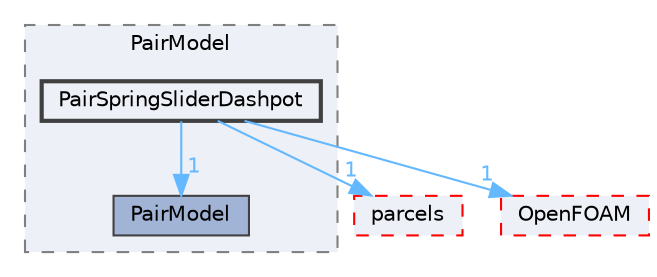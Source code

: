 digraph "src/lagrangian/intermediate/submodels/Kinematic/CollisionModel/PairCollision/PairModel/PairSpringSliderDashpot"
{
 // LATEX_PDF_SIZE
  bgcolor="transparent";
  edge [fontname=Helvetica,fontsize=10,labelfontname=Helvetica,labelfontsize=10];
  node [fontname=Helvetica,fontsize=10,shape=box,height=0.2,width=0.4];
  compound=true
  subgraph clusterdir_3cfe95366bcf693649edc819488068c7 {
    graph [ bgcolor="#edf0f7", pencolor="grey50", label="PairModel", fontname=Helvetica,fontsize=10 style="filled,dashed", URL="dir_3cfe95366bcf693649edc819488068c7.html",tooltip=""]
  dir_cb5a1695fda9bb90f477d420d513cbab [label="PairModel", fillcolor="#a2b4d6", color="grey25", style="filled", URL="dir_cb5a1695fda9bb90f477d420d513cbab.html",tooltip=""];
  dir_9522b32a75cc9192a6badc0cb39db995 [label="PairSpringSliderDashpot", fillcolor="#edf0f7", color="grey25", style="filled,bold", URL="dir_9522b32a75cc9192a6badc0cb39db995.html",tooltip=""];
  }
  dir_b8d19ddbdf0975644e34192d6313800e [label="parcels", fillcolor="#edf0f7", color="red", style="filled,dashed", URL="dir_b8d19ddbdf0975644e34192d6313800e.html",tooltip=""];
  dir_c5473ff19b20e6ec4dfe5c310b3778a8 [label="OpenFOAM", fillcolor="#edf0f7", color="red", style="filled,dashed", URL="dir_c5473ff19b20e6ec4dfe5c310b3778a8.html",tooltip=""];
  dir_9522b32a75cc9192a6badc0cb39db995->dir_b8d19ddbdf0975644e34192d6313800e [headlabel="1", labeldistance=1.5 headhref="dir_002776_002785.html" href="dir_002776_002785.html" color="steelblue1" fontcolor="steelblue1"];
  dir_9522b32a75cc9192a6badc0cb39db995->dir_c5473ff19b20e6ec4dfe5c310b3778a8 [headlabel="1", labeldistance=1.5 headhref="dir_002776_002695.html" href="dir_002776_002695.html" color="steelblue1" fontcolor="steelblue1"];
  dir_9522b32a75cc9192a6badc0cb39db995->dir_cb5a1695fda9bb90f477d420d513cbab [headlabel="1", labeldistance=1.5 headhref="dir_002776_002772.html" href="dir_002776_002772.html" color="steelblue1" fontcolor="steelblue1"];
}
